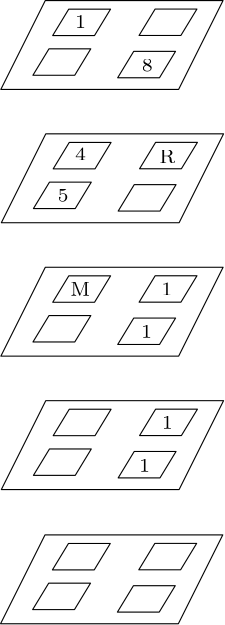 <?xml version="1.0"?>
<!DOCTYPE ipe SYSTEM "ipe.dtd">
<ipe version="70218" creator="Ipe 7.2.28">
<info created="D:20241201175642" modified="D:20241201175642"/>
<ipestyle name="basic">
<symbol name="arrow/arc(spx)">
<path stroke="sym-stroke" fill="sym-stroke" pen="sym-pen">
0 0 m
-1 0.333 l
-1 -0.333 l
h
</path>
</symbol>
<symbol name="arrow/farc(spx)">
<path stroke="sym-stroke" fill="white" pen="sym-pen">
0 0 m
-1 0.333 l
-1 -0.333 l
h
</path>
</symbol>
<symbol name="arrow/ptarc(spx)">
<path stroke="sym-stroke" fill="sym-stroke" pen="sym-pen">
0 0 m
-1 0.333 l
-0.8 0 l
-1 -0.333 l
h
</path>
</symbol>
<symbol name="arrow/fptarc(spx)">
<path stroke="sym-stroke" fill="white" pen="sym-pen">
0 0 m
-1 0.333 l
-0.8 0 l
-1 -0.333 l
h
</path>
</symbol>
<symbol name="mark/circle(sx)" transformations="translations">
<path fill="sym-stroke">
0.6 0 0 0.6 0 0 e
0.4 0 0 0.4 0 0 e
</path>
</symbol>
<symbol name="mark/disk(sx)" transformations="translations">
<path fill="sym-stroke">
0.6 0 0 0.6 0 0 e
</path>
</symbol>
<symbol name="mark/fdisk(sfx)" transformations="translations">
<group>
<path fill="sym-fill">
0.5 0 0 0.5 0 0 e
</path>
<path fill="sym-stroke" fillrule="eofill">
0.6 0 0 0.6 0 0 e
0.4 0 0 0.4 0 0 e
</path>
</group>
</symbol>
<symbol name="mark/box(sx)" transformations="translations">
<path fill="sym-stroke" fillrule="eofill">
-0.6 -0.6 m
0.6 -0.6 l
0.6 0.6 l
-0.6 0.6 l
h
-0.4 -0.4 m
0.4 -0.4 l
0.4 0.4 l
-0.4 0.4 l
h
</path>
</symbol>
<symbol name="mark/square(sx)" transformations="translations">
<path fill="sym-stroke">
-0.6 -0.6 m
0.6 -0.6 l
0.6 0.6 l
-0.6 0.6 l
h
</path>
</symbol>
<symbol name="mark/fsquare(sfx)" transformations="translations">
<group>
<path fill="sym-fill">
-0.5 -0.5 m
0.5 -0.5 l
0.5 0.5 l
-0.5 0.5 l
h
</path>
<path fill="sym-stroke" fillrule="eofill">
-0.6 -0.6 m
0.6 -0.6 l
0.6 0.6 l
-0.6 0.6 l
h
-0.4 -0.4 m
0.4 -0.4 l
0.4 0.4 l
-0.4 0.4 l
h
</path>
</group>
</symbol>
<symbol name="mark/cross(sx)" transformations="translations">
<group>
<path fill="sym-stroke">
-0.43 -0.57 m
0.57 0.43 l
0.43 0.57 l
-0.57 -0.43 l
h
</path>
<path fill="sym-stroke">
-0.43 0.57 m
0.57 -0.43 l
0.43 -0.57 l
-0.57 0.43 l
h
</path>
</group>
</symbol>
<symbol name="arrow/fnormal(spx)">
<path stroke="sym-stroke" fill="white" pen="sym-pen">
0 0 m
-1 0.333 l
-1 -0.333 l
h
</path>
</symbol>
<symbol name="arrow/pointed(spx)">
<path stroke="sym-stroke" fill="sym-stroke" pen="sym-pen">
0 0 m
-1 0.333 l
-0.8 0 l
-1 -0.333 l
h
</path>
</symbol>
<symbol name="arrow/fpointed(spx)">
<path stroke="sym-stroke" fill="white" pen="sym-pen">
0 0 m
-1 0.333 l
-0.8 0 l
-1 -0.333 l
h
</path>
</symbol>
<symbol name="arrow/linear(spx)">
<path stroke="sym-stroke" pen="sym-pen">
-1 0.333 m
0 0 l
-1 -0.333 l
</path>
</symbol>
<symbol name="arrow/fdouble(spx)">
<path stroke="sym-stroke" fill="white" pen="sym-pen">
0 0 m
-1 0.333 l
-1 -0.333 l
h
-1 0 m
-2 0.333 l
-2 -0.333 l
h
</path>
</symbol>
<symbol name="arrow/double(spx)">
<path stroke="sym-stroke" fill="sym-stroke" pen="sym-pen">
0 0 m
-1 0.333 l
-1 -0.333 l
h
-1 0 m
-2 0.333 l
-2 -0.333 l
h
</path>
</symbol>
<symbol name="arrow/mid-normal(spx)">
<path stroke="sym-stroke" fill="sym-stroke" pen="sym-pen">
0.5 0 m
-0.5 0.333 l
-0.5 -0.333 l
h
</path>
</symbol>
<symbol name="arrow/mid-fnormal(spx)">
<path stroke="sym-stroke" fill="white" pen="sym-pen">
0.5 0 m
-0.5 0.333 l
-0.5 -0.333 l
h
</path>
</symbol>
<symbol name="arrow/mid-pointed(spx)">
<path stroke="sym-stroke" fill="sym-stroke" pen="sym-pen">
0.5 0 m
-0.5 0.333 l
-0.3 0 l
-0.5 -0.333 l
h
</path>
</symbol>
<symbol name="arrow/mid-fpointed(spx)">
<path stroke="sym-stroke" fill="white" pen="sym-pen">
0.5 0 m
-0.5 0.333 l
-0.3 0 l
-0.5 -0.333 l
h
</path>
</symbol>
<symbol name="arrow/mid-double(spx)">
<path stroke="sym-stroke" fill="sym-stroke" pen="sym-pen">
1 0 m
0 0.333 l
0 -0.333 l
h
0 0 m
-1 0.333 l
-1 -0.333 l
h
</path>
</symbol>
<symbol name="arrow/mid-fdouble(spx)">
<path stroke="sym-stroke" fill="white" pen="sym-pen">
1 0 m
0 0.333 l
0 -0.333 l
h
0 0 m
-1 0.333 l
-1 -0.333 l
h
</path>
</symbol>
<anglesize name="22.5 deg" value="22.5"/>
<anglesize name="30 deg" value="30"/>
<anglesize name="45 deg" value="45"/>
<anglesize name="60 deg" value="60"/>
<anglesize name="90 deg" value="90"/>
<arrowsize name="large" value="10"/>
<arrowsize name="small" value="5"/>
<arrowsize name="tiny" value="3"/>
<color name="blue" value="0 0 1"/>
<color name="brown" value="0.647 0.165 0.165"/>
<color name="darkblue" value="0 0 0.545"/>
<color name="darkcyan" value="0 0.545 0.545"/>
<color name="darkgray" value="0.663"/>
<color name="darkgreen" value="0 0.392 0"/>
<color name="darkmagenta" value="0.545 0 0.545"/>
<color name="darkorange" value="1 0.549 0"/>
<color name="darkred" value="0.545 0 0"/>
<color name="gold" value="1 0.843 0"/>
<color name="gray" value="0.745"/>
<color name="green" value="0 1 0"/>
<color name="lightblue" value="0.678 0.847 0.902"/>
<color name="lightcyan" value="0.878 1 1"/>
<color name="lightgray" value="0.827"/>
<color name="lightgreen" value="0.565 0.933 0.565"/>
<color name="lightyellow" value="1 1 0.878"/>
<color name="navy" value="0 0 0.502"/>
<color name="orange" value="1 0.647 0"/>
<color name="pink" value="1 0.753 0.796"/>
<color name="purple" value="0.627 0.125 0.941"/>
<color name="red" value="1 0 0"/>
<color name="seagreen" value="0.18 0.545 0.341"/>
<color name="turquoise" value="0.251 0.878 0.816"/>
<color name="violet" value="0.933 0.51 0.933"/>
<color name="yellow" value="1 1 0"/>
<dashstyle name="dash dot dotted" value="[4 2 1 2 1 2] 0"/>
<dashstyle name="dash dotted" value="[4 2 1 2] 0"/>
<dashstyle name="dashed" value="[4] 0"/>
<dashstyle name="dotted" value="[1 3] 0"/>
<gridsize name="10 pts (~3.5 mm)" value="10"/>
<gridsize name="14 pts (~5 mm)" value="14"/>
<gridsize name="16 pts (~6 mm)" value="16"/>
<gridsize name="20 pts (~7 mm)" value="20"/>
<gridsize name="28 pts (~10 mm)" value="28"/>
<gridsize name="32 pts (~12 mm)" value="32"/>
<gridsize name="4 pts" value="4"/>
<gridsize name="56 pts (~20 mm)" value="56"/>
<gridsize name="8 pts (~3 mm)" value="8"/>
<opacity name="10%" value="0.1"/>
<opacity name="30%" value="0.3"/>
<opacity name="50%" value="0.5"/>
<opacity name="75%" value="0.75"/>
<pen name="fat" value="1.2"/>
<pen name="heavier" value="0.8"/>
<pen name="ultrafat" value="2"/>
<symbolsize name="large" value="5"/>
<symbolsize name="small" value="2"/>
<symbolsize name="tiny" value="1.1"/>
<textsize name="Huge" value="\Huge"/>
<textsize name="LARGE" value="\LARGE"/>
<textsize name="Large" value="\Large"/>
<textsize name="footnote" value="\footnotesize"/>
<textsize name="huge" value="\huge"/>
<textsize name="large" value="\large"/>
<textsize name="script" value="\scriptsize"/>
<textsize name="small" value="\small"/>
<textsize name="tiny" value="\tiny"/>
<textstyle name="center" begin="\begin{center}" end="\end{center}"/>
<textstyle name="item" begin="\begin{itemize}\item{}" end="\end{itemize}"/>
<textstyle name="itemize" begin="\begin{itemize}" end="\end{itemize}"/>
<tiling name="falling" angle="-60" step="4" width="1"/>
<tiling name="rising" angle="30" step="4" width="1"/>
</ipestyle>
<page>
<layer name="alpha"/>
<view layers="alpha" active="alpha"/>
<path layer="alpha" stroke="black">
352 672 m
288 672 l
272 640 l
336 640 l
336 640 l
h
</path>
<path matrix="1 0 0 1 -1.16755 0.0898117" stroke="black">
343.761 668.849 m
328.71 668.849 l
322.934 659.34 l
337.986 659.34 l
h
</path>
<path matrix="1 0 0 1 -8.86844 -15.137" stroke="black">
343.761 668.849 m
328.71 668.849 l
322.934 659.34 l
337.986 659.34 l
h
</path>
<path matrix="1 0 0 1 -32.2613 0.0580414" stroke="black">
343.761 668.849 m
328.71 668.849 l
322.934 659.34 l
337.986 659.34 l
h
</path>
<path matrix="1 0 0 1 -39.3787 -14.235" stroke="black">
343.761 668.849 m
328.71 668.849 l
322.934 659.34 l
337.986 659.34 l
h
</path>
<path matrix="1 0 0 1 0.184105 -47.986" stroke="black">
352 672 m
288 672 l
272 640 l
336 640 l
336 640 l
h
</path>
<path matrix="1 0 0 1 -0.983445 -47.8961" stroke="black">
343.761 668.849 m
328.71 668.849 l
322.934 659.34 l
337.986 659.34 l
h
</path>
<path matrix="1 0 0 1 -8.68434 -63.123" stroke="black">
343.761 668.849 m
328.71 668.849 l
322.934 659.34 l
337.986 659.34 l
h
</path>
<path matrix="1 0 0 1 -32.0772 -47.9279" stroke="black">
343.761 668.849 m
328.71 668.849 l
322.934 659.34 l
337.986 659.34 l
h
</path>
<path matrix="1 0 0 1 -39.1946 -62.221" stroke="black">
343.761 668.849 m
328.71 668.849 l
322.934 659.34 l
337.986 659.34 l
h
</path>
<path matrix="1 0 0 1 0.0179221 -96.0127" stroke="black">
352 672 m
288 672 l
272 640 l
336 640 l
336 640 l
h
</path>
<path matrix="1 0 0 1 -1.14963 -95.9229" stroke="black">
343.761 668.849 m
328.71 668.849 l
322.934 659.34 l
337.986 659.34 l
h
</path>
<path matrix="1 0 0 1 -8.85052 -111.15" stroke="black">
343.761 668.849 m
328.71 668.849 l
322.934 659.34 l
337.986 659.34 l
h
</path>
<path matrix="1 0 0 1 -32.2434 -95.9547" stroke="black">
343.761 668.849 m
328.71 668.849 l
322.934 659.34 l
337.986 659.34 l
h
</path>
<path matrix="1 0 0 1 -39.3608 -110.248" stroke="black">
343.761 668.849 m
328.71 668.849 l
322.934 659.34 l
337.986 659.34 l
h
</path>
<path matrix="1 0 0 1 0.184105 -144.039" stroke="black">
352 672 m
288 672 l
272 640 l
336 640 l
336 640 l
h
</path>
<path matrix="1 0 0 1 -0.983445 -143.95" stroke="black">
343.761 668.849 m
328.71 668.849 l
322.934 659.34 l
337.986 659.34 l
h
</path>
<path matrix="1 0 0 1 -8.68434 -159.176" stroke="black">
343.761 668.849 m
328.71 668.849 l
322.934 659.34 l
337.986 659.34 l
h
</path>
<path matrix="1 0 0 1 -32.0772 -143.981" stroke="black">
343.761 668.849 m
328.71 668.849 l
322.934 659.34 l
337.986 659.34 l
h
</path>
<path matrix="1 0 0 1 -39.1946 -158.274" stroke="black">
343.761 668.849 m
328.71 668.849 l
322.934 659.34 l
337.986 659.34 l
h
</path>
<path matrix="1 0 0 1 -0.0949457 -192.359" stroke="black">
352 672 m
288 672 l
272 640 l
336 640 l
336 640 l
h
</path>
<path matrix="1 0 0 1 -1.2625 -192.269" stroke="black">
343.761 668.849 m
328.71 668.849 l
322.934 659.34 l
337.986 659.34 l
h
</path>
<path matrix="1 0 0 1 -8.96339 -207.496" stroke="black">
343.761 668.849 m
328.71 668.849 l
322.934 659.34 l
337.986 659.34 l
h
</path>
<path matrix="1 0 0 1 -32.3562 -192.301" stroke="black">
343.761 668.849 m
328.71 668.849 l
322.934 659.34 l
337.986 659.34 l
h
</path>
<path matrix="1 0 0 1 -39.4736 -206.594" stroke="black">
343.761 668.849 m
328.71 668.849 l
322.934 659.34 l
337.986 659.34 l
h
</path>
<text matrix="1 0 0 1 -1.53501 -1.79084" transformations="translations" pos="300.228 663.948" stroke="black" type="label" width="3.971" height="4.494" depth="0" valign="baseline" size="script">1</text>
<text matrix="1 0 0 1 22.5134 -17.5248" transformations="translations" pos="300.228 663.948" stroke="black" type="label" width="3.971" height="4.494" depth="0" valign="baseline" size="script">8</text>
<text matrix="1 0 0 1 -1.53507 -49.5041" transformations="translations" pos="300.228 663.948" stroke="black" type="label" width="3.971" height="4.494" depth="0" valign="baseline" size="script">4</text>
<text matrix="1 0 0 1 -7.80302 -64.3425" transformations="translations" pos="300.228 663.948" stroke="black" type="label" width="3.971" height="4.494" depth="0" valign="baseline" size="script">5</text>
<text matrix="1 0 0 1 28.7813 -50.5275" transformations="translations" pos="300.228 663.948" stroke="black" type="label" width="5.784" height="4.765" depth="0" valign="baseline" size="script">R</text>
<text matrix="1 0 0 1 -3.198 -98.2406" transformations="translations" pos="300.228 663.948" stroke="black" type="label" width="7.168" height="4.765" depth="0" valign="baseline" size="script">M</text>
<text matrix="1 0 0 1 29.5488 -98.1132" transformations="translations" pos="300.228 663.948" stroke="black" type="label" valign="baseline" size="script">1</text>
<text matrix="1 0 0 1 22.2575 -113.335" transformations="translations" pos="300.228 663.948" stroke="black" type="label" valign="baseline" size="script">1</text>
<text matrix="1 0 0 1 29.6767 -146.082" transformations="translations" pos="300.228 663.948" stroke="black" type="label" valign="baseline" size="script">1</text>
<text matrix="1 0 0 1 21.49 -161.56" transformations="translations" pos="300.228 663.948" stroke="black" type="label" valign="baseline" size="script">1</text>
</page>
</ipe>
